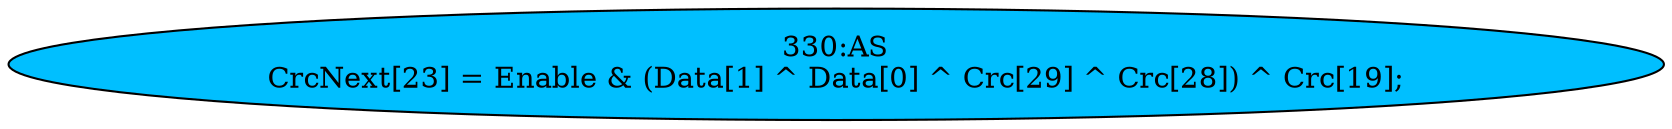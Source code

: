 strict digraph "" {
	node [label="\N"];
	"330:AS"	 [ast="<pyverilog.vparser.ast.Assign object at 0x7fb4302bbbd0>",
		def_var="['CrcNext']",
		fillcolor=deepskyblue,
		label="330:AS
CrcNext[23] = Enable & (Data[1] ^ Data[0] ^ Crc[29] ^ Crc[28]) ^ Crc[19];",
		statements="[]",
		style=filled,
		typ=Assign,
		use_var="['Enable', 'Data', 'Data', 'Crc', 'Crc', 'Crc']"];
}
